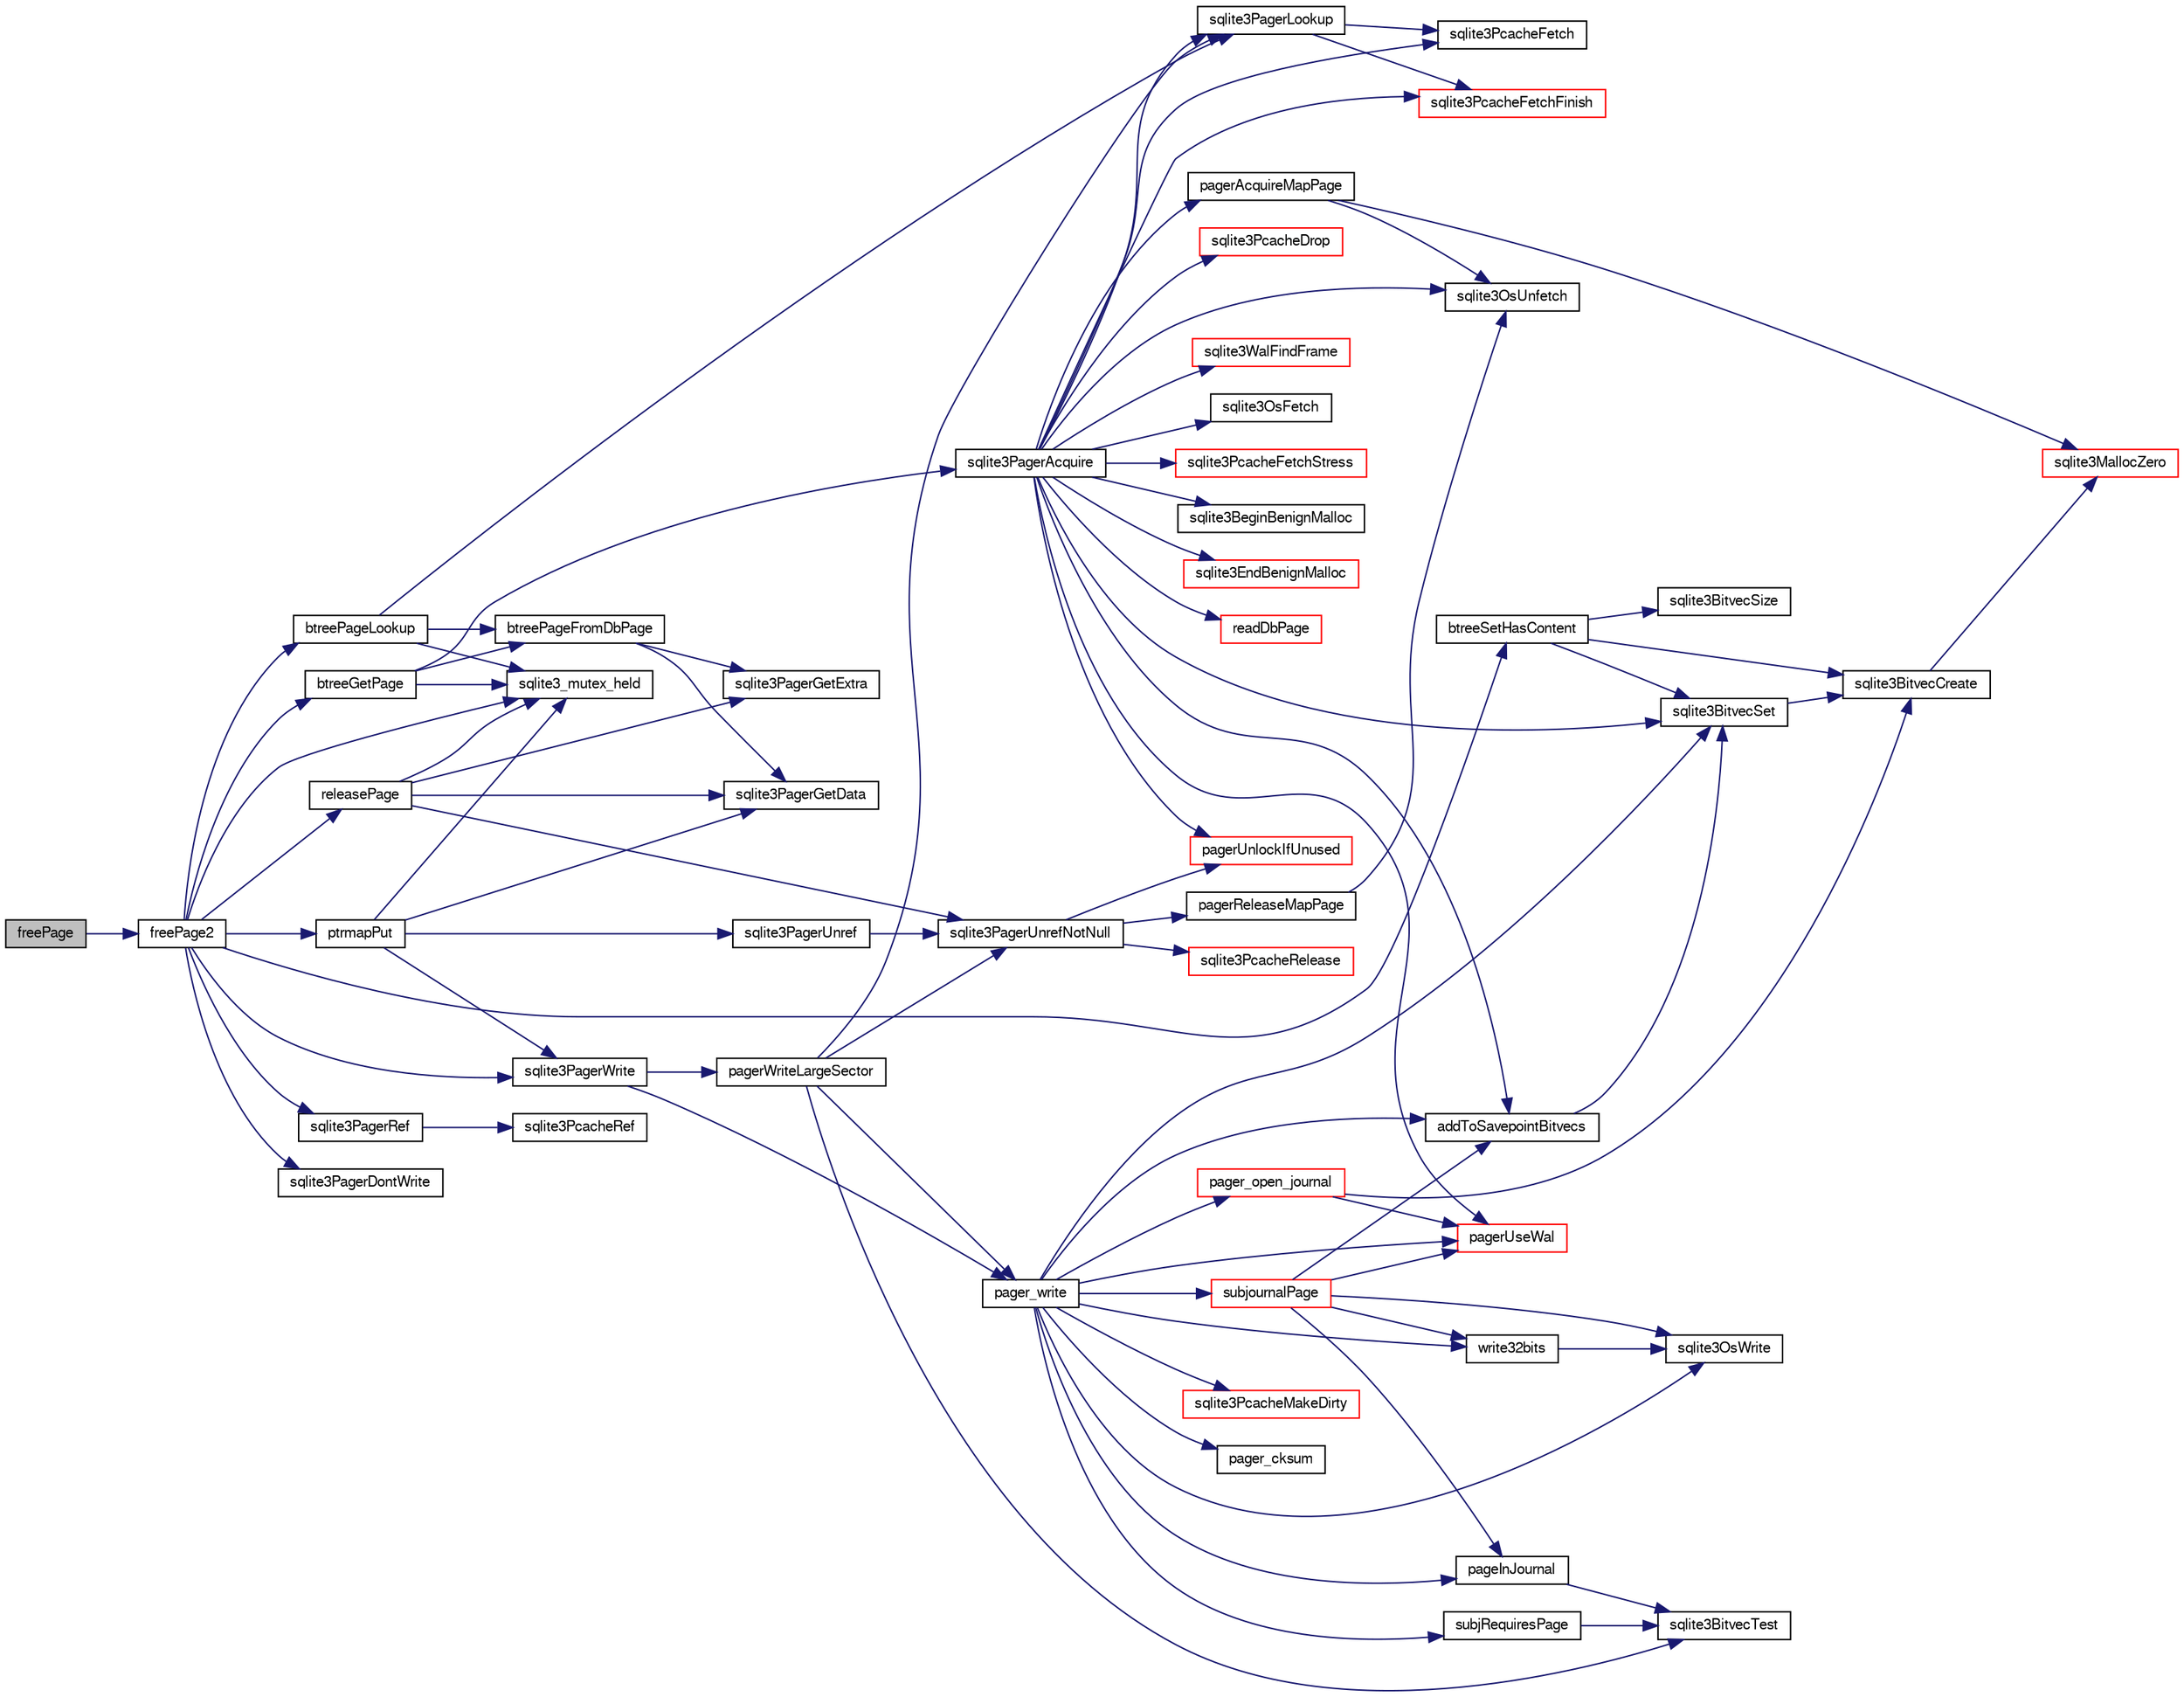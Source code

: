 digraph "freePage"
{
  edge [fontname="FreeSans",fontsize="10",labelfontname="FreeSans",labelfontsize="10"];
  node [fontname="FreeSans",fontsize="10",shape=record];
  rankdir="LR";
  Node120204 [label="freePage",height=0.2,width=0.4,color="black", fillcolor="grey75", style="filled", fontcolor="black"];
  Node120204 -> Node120205 [color="midnightblue",fontsize="10",style="solid",fontname="FreeSans"];
  Node120205 [label="freePage2",height=0.2,width=0.4,color="black", fillcolor="white", style="filled",URL="$sqlite3_8c.html#a625a2c2bdaf95cdb3a7cb945201f7efb"];
  Node120205 -> Node120206 [color="midnightblue",fontsize="10",style="solid",fontname="FreeSans"];
  Node120206 [label="sqlite3_mutex_held",height=0.2,width=0.4,color="black", fillcolor="white", style="filled",URL="$sqlite3_8c.html#acf77da68932b6bc163c5e68547ecc3e7"];
  Node120205 -> Node120207 [color="midnightblue",fontsize="10",style="solid",fontname="FreeSans"];
  Node120207 [label="sqlite3PagerRef",height=0.2,width=0.4,color="black", fillcolor="white", style="filled",URL="$sqlite3_8c.html#a7be91204280374e8f7132f371b4439ab"];
  Node120207 -> Node120208 [color="midnightblue",fontsize="10",style="solid",fontname="FreeSans"];
  Node120208 [label="sqlite3PcacheRef",height=0.2,width=0.4,color="black", fillcolor="white", style="filled",URL="$sqlite3_8c.html#a45716bc3d922bccb6d95e16e1ab828ec"];
  Node120205 -> Node120209 [color="midnightblue",fontsize="10",style="solid",fontname="FreeSans"];
  Node120209 [label="btreePageLookup",height=0.2,width=0.4,color="black", fillcolor="white", style="filled",URL="$sqlite3_8c.html#aae4e59cf09dae89f6e28511a5ac35527"];
  Node120209 -> Node120206 [color="midnightblue",fontsize="10",style="solid",fontname="FreeSans"];
  Node120209 -> Node120210 [color="midnightblue",fontsize="10",style="solid",fontname="FreeSans"];
  Node120210 [label="sqlite3PagerLookup",height=0.2,width=0.4,color="black", fillcolor="white", style="filled",URL="$sqlite3_8c.html#a1252ec03814f64eed236cfb21094cafd"];
  Node120210 -> Node120211 [color="midnightblue",fontsize="10",style="solid",fontname="FreeSans"];
  Node120211 [label="sqlite3PcacheFetch",height=0.2,width=0.4,color="black", fillcolor="white", style="filled",URL="$sqlite3_8c.html#a51a10151c5ec2c1c9e6fd615e95a3450"];
  Node120210 -> Node120212 [color="midnightblue",fontsize="10",style="solid",fontname="FreeSans"];
  Node120212 [label="sqlite3PcacheFetchFinish",height=0.2,width=0.4,color="red", fillcolor="white", style="filled",URL="$sqlite3_8c.html#a21f330cb082d63a111f64257e823a4b1"];
  Node120209 -> Node120214 [color="midnightblue",fontsize="10",style="solid",fontname="FreeSans"];
  Node120214 [label="btreePageFromDbPage",height=0.2,width=0.4,color="black", fillcolor="white", style="filled",URL="$sqlite3_8c.html#a148c0bf09d4ef14a49e0e7a2c0506c80"];
  Node120214 -> Node120215 [color="midnightblue",fontsize="10",style="solid",fontname="FreeSans"];
  Node120215 [label="sqlite3PagerGetExtra",height=0.2,width=0.4,color="black", fillcolor="white", style="filled",URL="$sqlite3_8c.html#a48e879a6d20f06f27390973ab8d59bd7"];
  Node120214 -> Node120216 [color="midnightblue",fontsize="10",style="solid",fontname="FreeSans"];
  Node120216 [label="sqlite3PagerGetData",height=0.2,width=0.4,color="black", fillcolor="white", style="filled",URL="$sqlite3_8c.html#a9dd340e56fb4b7fad4df339595b8d8a2"];
  Node120205 -> Node120217 [color="midnightblue",fontsize="10",style="solid",fontname="FreeSans"];
  Node120217 [label="sqlite3PagerWrite",height=0.2,width=0.4,color="black", fillcolor="white", style="filled",URL="$sqlite3_8c.html#ad4b8aee028ee99575b0748b299e04ed0"];
  Node120217 -> Node120218 [color="midnightblue",fontsize="10",style="solid",fontname="FreeSans"];
  Node120218 [label="pagerWriteLargeSector",height=0.2,width=0.4,color="black", fillcolor="white", style="filled",URL="$sqlite3_8c.html#a06334f0cc1c2dc95ffe29c2359928b92"];
  Node120218 -> Node120219 [color="midnightblue",fontsize="10",style="solid",fontname="FreeSans"];
  Node120219 [label="sqlite3BitvecTest",height=0.2,width=0.4,color="black", fillcolor="white", style="filled",URL="$sqlite3_8c.html#ab08693a5ff8d1b759eb50dc307ee910f"];
  Node120218 -> Node120220 [color="midnightblue",fontsize="10",style="solid",fontname="FreeSans"];
  Node120220 [label="pager_write",height=0.2,width=0.4,color="black", fillcolor="white", style="filled",URL="$sqlite3_8c.html#aa5dbf1a9dcccf0aa140b04b81325517f"];
  Node120220 -> Node120221 [color="midnightblue",fontsize="10",style="solid",fontname="FreeSans"];
  Node120221 [label="pager_open_journal",height=0.2,width=0.4,color="red", fillcolor="white", style="filled",URL="$sqlite3_8c.html#a9a5224f8941dc99ce19bb0eb24766d00"];
  Node120221 -> Node120222 [color="midnightblue",fontsize="10",style="solid",fontname="FreeSans"];
  Node120222 [label="pagerUseWal",height=0.2,width=0.4,color="red", fillcolor="white", style="filled",URL="$sqlite3_8c.html#a31def80bfe1de9284d635ba190a5eb68"];
  Node120221 -> Node120505 [color="midnightblue",fontsize="10",style="solid",fontname="FreeSans"];
  Node120505 [label="sqlite3BitvecCreate",height=0.2,width=0.4,color="black", fillcolor="white", style="filled",URL="$sqlite3_8c.html#a0a60c2422cf28790767f5bc7598514ee"];
  Node120505 -> Node120257 [color="midnightblue",fontsize="10",style="solid",fontname="FreeSans"];
  Node120257 [label="sqlite3MallocZero",height=0.2,width=0.4,color="red", fillcolor="white", style="filled",URL="$sqlite3_8c.html#ab3e07a30b9b5471f9f5e8f9cb7229934"];
  Node120220 -> Node120516 [color="midnightblue",fontsize="10",style="solid",fontname="FreeSans"];
  Node120516 [label="sqlite3PcacheMakeDirty",height=0.2,width=0.4,color="red", fillcolor="white", style="filled",URL="$sqlite3_8c.html#ab2add4c541df2d0b57a993930ee18a3a"];
  Node120220 -> Node120518 [color="midnightblue",fontsize="10",style="solid",fontname="FreeSans"];
  Node120518 [label="pageInJournal",height=0.2,width=0.4,color="black", fillcolor="white", style="filled",URL="$sqlite3_8c.html#a07fb7c067274e7abc0a9ea2d3ffed616"];
  Node120518 -> Node120219 [color="midnightblue",fontsize="10",style="solid",fontname="FreeSans"];
  Node120220 -> Node120519 [color="midnightblue",fontsize="10",style="solid",fontname="FreeSans"];
  Node120519 [label="subjRequiresPage",height=0.2,width=0.4,color="black", fillcolor="white", style="filled",URL="$sqlite3_8c.html#a8c8d460aa8cc7cb907b2e04844aaba86"];
  Node120519 -> Node120219 [color="midnightblue",fontsize="10",style="solid",fontname="FreeSans"];
  Node120220 -> Node120222 [color="midnightblue",fontsize="10",style="solid",fontname="FreeSans"];
  Node120220 -> Node120520 [color="midnightblue",fontsize="10",style="solid",fontname="FreeSans"];
  Node120520 [label="pager_cksum",height=0.2,width=0.4,color="black", fillcolor="white", style="filled",URL="$sqlite3_8c.html#aabee8392d616aa1523fd6521cd2eb2b2"];
  Node120220 -> Node120521 [color="midnightblue",fontsize="10",style="solid",fontname="FreeSans"];
  Node120521 [label="write32bits",height=0.2,width=0.4,color="black", fillcolor="white", style="filled",URL="$sqlite3_8c.html#a5db7813c01a178a634f0dcd6e7766ed6"];
  Node120521 -> Node120514 [color="midnightblue",fontsize="10",style="solid",fontname="FreeSans"];
  Node120514 [label="sqlite3OsWrite",height=0.2,width=0.4,color="black", fillcolor="white", style="filled",URL="$sqlite3_8c.html#a1eea7ec327af84c05b4dd4cc075a537f"];
  Node120220 -> Node120514 [color="midnightblue",fontsize="10",style="solid",fontname="FreeSans"];
  Node120220 -> Node120522 [color="midnightblue",fontsize="10",style="solid",fontname="FreeSans"];
  Node120522 [label="sqlite3BitvecSet",height=0.2,width=0.4,color="black", fillcolor="white", style="filled",URL="$sqlite3_8c.html#a1f3c6d64d5d889e451d6725b1eb458be"];
  Node120522 -> Node120505 [color="midnightblue",fontsize="10",style="solid",fontname="FreeSans"];
  Node120220 -> Node120523 [color="midnightblue",fontsize="10",style="solid",fontname="FreeSans"];
  Node120523 [label="addToSavepointBitvecs",height=0.2,width=0.4,color="black", fillcolor="white", style="filled",URL="$sqlite3_8c.html#aa2e9bb02bb6975d83ec875f0792792f0"];
  Node120523 -> Node120522 [color="midnightblue",fontsize="10",style="solid",fontname="FreeSans"];
  Node120220 -> Node120524 [color="midnightblue",fontsize="10",style="solid",fontname="FreeSans"];
  Node120524 [label="subjournalPage",height=0.2,width=0.4,color="red", fillcolor="white", style="filled",URL="$sqlite3_8c.html#a836f5a13ba09ee3f118ebe73b58591c4"];
  Node120524 -> Node120222 [color="midnightblue",fontsize="10",style="solid",fontname="FreeSans"];
  Node120524 -> Node120518 [color="midnightblue",fontsize="10",style="solid",fontname="FreeSans"];
  Node120524 -> Node120521 [color="midnightblue",fontsize="10",style="solid",fontname="FreeSans"];
  Node120524 -> Node120514 [color="midnightblue",fontsize="10",style="solid",fontname="FreeSans"];
  Node120524 -> Node120523 [color="midnightblue",fontsize="10",style="solid",fontname="FreeSans"];
  Node120218 -> Node120527 [color="midnightblue",fontsize="10",style="solid",fontname="FreeSans"];
  Node120527 [label="sqlite3PagerUnrefNotNull",height=0.2,width=0.4,color="black", fillcolor="white", style="filled",URL="$sqlite3_8c.html#a4b314f96f09f5c68c94672e420e31ab9"];
  Node120527 -> Node120528 [color="midnightblue",fontsize="10",style="solid",fontname="FreeSans"];
  Node120528 [label="pagerReleaseMapPage",height=0.2,width=0.4,color="black", fillcolor="white", style="filled",URL="$sqlite3_8c.html#aefa288f9febba49488ab634f8b0d5f6d"];
  Node120528 -> Node120529 [color="midnightblue",fontsize="10",style="solid",fontname="FreeSans"];
  Node120529 [label="sqlite3OsUnfetch",height=0.2,width=0.4,color="black", fillcolor="white", style="filled",URL="$sqlite3_8c.html#abc0da72cb8b8989cf8708b572fe5fef4"];
  Node120527 -> Node120530 [color="midnightblue",fontsize="10",style="solid",fontname="FreeSans"];
  Node120530 [label="sqlite3PcacheRelease",height=0.2,width=0.4,color="red", fillcolor="white", style="filled",URL="$sqlite3_8c.html#ad07fc7a8130ad1e77861f345084b1b83"];
  Node120527 -> Node120532 [color="midnightblue",fontsize="10",style="solid",fontname="FreeSans"];
  Node120532 [label="pagerUnlockIfUnused",height=0.2,width=0.4,color="red", fillcolor="white", style="filled",URL="$sqlite3_8c.html#abf547f4276efb6f10262f7fde1e4d065"];
  Node120218 -> Node120210 [color="midnightblue",fontsize="10",style="solid",fontname="FreeSans"];
  Node120217 -> Node120220 [color="midnightblue",fontsize="10",style="solid",fontname="FreeSans"];
  Node120205 -> Node120626 [color="midnightblue",fontsize="10",style="solid",fontname="FreeSans"];
  Node120626 [label="btreeGetPage",height=0.2,width=0.4,color="black", fillcolor="white", style="filled",URL="$sqlite3_8c.html#ac59679e30ceb0190614fbd19a7feb6de"];
  Node120626 -> Node120206 [color="midnightblue",fontsize="10",style="solid",fontname="FreeSans"];
  Node120626 -> Node120594 [color="midnightblue",fontsize="10",style="solid",fontname="FreeSans"];
  Node120594 [label="sqlite3PagerAcquire",height=0.2,width=0.4,color="black", fillcolor="white", style="filled",URL="$sqlite3_8c.html#a22a53daafd2bd778cda390312651f994"];
  Node120594 -> Node120222 [color="midnightblue",fontsize="10",style="solid",fontname="FreeSans"];
  Node120594 -> Node120554 [color="midnightblue",fontsize="10",style="solid",fontname="FreeSans"];
  Node120554 [label="sqlite3WalFindFrame",height=0.2,width=0.4,color="red", fillcolor="white", style="filled",URL="$sqlite3_8c.html#a70d73def3adcc264f500a63178742708"];
  Node120594 -> Node120548 [color="midnightblue",fontsize="10",style="solid",fontname="FreeSans"];
  Node120548 [label="sqlite3OsFetch",height=0.2,width=0.4,color="black", fillcolor="white", style="filled",URL="$sqlite3_8c.html#ab5b9137b375d5d8a8c216a644056cba7"];
  Node120594 -> Node120210 [color="midnightblue",fontsize="10",style="solid",fontname="FreeSans"];
  Node120594 -> Node120595 [color="midnightblue",fontsize="10",style="solid",fontname="FreeSans"];
  Node120595 [label="pagerAcquireMapPage",height=0.2,width=0.4,color="black", fillcolor="white", style="filled",URL="$sqlite3_8c.html#affc12640bbd7572ae41f1943f3b8bb3b"];
  Node120595 -> Node120257 [color="midnightblue",fontsize="10",style="solid",fontname="FreeSans"];
  Node120595 -> Node120529 [color="midnightblue",fontsize="10",style="solid",fontname="FreeSans"];
  Node120594 -> Node120529 [color="midnightblue",fontsize="10",style="solid",fontname="FreeSans"];
  Node120594 -> Node120211 [color="midnightblue",fontsize="10",style="solid",fontname="FreeSans"];
  Node120594 -> Node120596 [color="midnightblue",fontsize="10",style="solid",fontname="FreeSans"];
  Node120596 [label="sqlite3PcacheFetchStress",height=0.2,width=0.4,color="red", fillcolor="white", style="filled",URL="$sqlite3_8c.html#a83644ab4d77e1649ae5336b659edb351"];
  Node120594 -> Node120212 [color="midnightblue",fontsize="10",style="solid",fontname="FreeSans"];
  Node120594 -> Node120298 [color="midnightblue",fontsize="10",style="solid",fontname="FreeSans"];
  Node120298 [label="sqlite3BeginBenignMalloc",height=0.2,width=0.4,color="black", fillcolor="white", style="filled",URL="$sqlite3_8c.html#a3344c0e2b1b6df701a1cb326602fac14"];
  Node120594 -> Node120522 [color="midnightblue",fontsize="10",style="solid",fontname="FreeSans"];
  Node120594 -> Node120523 [color="midnightblue",fontsize="10",style="solid",fontname="FreeSans"];
  Node120594 -> Node120299 [color="midnightblue",fontsize="10",style="solid",fontname="FreeSans"];
  Node120299 [label="sqlite3EndBenignMalloc",height=0.2,width=0.4,color="red", fillcolor="white", style="filled",URL="$sqlite3_8c.html#a4582127cc64d483dc66c7acf9d8d8fbb"];
  Node120594 -> Node120555 [color="midnightblue",fontsize="10",style="solid",fontname="FreeSans"];
  Node120555 [label="readDbPage",height=0.2,width=0.4,color="red", fillcolor="white", style="filled",URL="$sqlite3_8c.html#a1c4cca64dd97dda37d9be9cac94941a0"];
  Node120594 -> Node120553 [color="midnightblue",fontsize="10",style="solid",fontname="FreeSans"];
  Node120553 [label="sqlite3PcacheDrop",height=0.2,width=0.4,color="red", fillcolor="white", style="filled",URL="$sqlite3_8c.html#a78667811e7a2a7e75117cd6ec9cf6486"];
  Node120594 -> Node120532 [color="midnightblue",fontsize="10",style="solid",fontname="FreeSans"];
  Node120626 -> Node120214 [color="midnightblue",fontsize="10",style="solid",fontname="FreeSans"];
  Node120205 -> Node120627 [color="midnightblue",fontsize="10",style="solid",fontname="FreeSans"];
  Node120627 [label="ptrmapPut",height=0.2,width=0.4,color="black", fillcolor="white", style="filled",URL="$sqlite3_8c.html#ac16fbe55892f29324ac5d09957374ed0"];
  Node120627 -> Node120206 [color="midnightblue",fontsize="10",style="solid",fontname="FreeSans"];
  Node120627 -> Node120216 [color="midnightblue",fontsize="10",style="solid",fontname="FreeSans"];
  Node120627 -> Node120217 [color="midnightblue",fontsize="10",style="solid",fontname="FreeSans"];
  Node120627 -> Node120593 [color="midnightblue",fontsize="10",style="solid",fontname="FreeSans"];
  Node120593 [label="sqlite3PagerUnref",height=0.2,width=0.4,color="black", fillcolor="white", style="filled",URL="$sqlite3_8c.html#aa9d040b7f24a8a5d99bf96863b52cd15"];
  Node120593 -> Node120527 [color="midnightblue",fontsize="10",style="solid",fontname="FreeSans"];
  Node120205 -> Node120628 [color="midnightblue",fontsize="10",style="solid",fontname="FreeSans"];
  Node120628 [label="sqlite3PagerDontWrite",height=0.2,width=0.4,color="black", fillcolor="white", style="filled",URL="$sqlite3_8c.html#a0c96c40f2bd82e147de51701b33afd85"];
  Node120205 -> Node120629 [color="midnightblue",fontsize="10",style="solid",fontname="FreeSans"];
  Node120629 [label="btreeSetHasContent",height=0.2,width=0.4,color="black", fillcolor="white", style="filled",URL="$sqlite3_8c.html#a9c32f4ce75d2c55cea30118702e7141c"];
  Node120629 -> Node120505 [color="midnightblue",fontsize="10",style="solid",fontname="FreeSans"];
  Node120629 -> Node120630 [color="midnightblue",fontsize="10",style="solid",fontname="FreeSans"];
  Node120630 [label="sqlite3BitvecSize",height=0.2,width=0.4,color="black", fillcolor="white", style="filled",URL="$sqlite3_8c.html#a7560bae9996565b0d984916bb0a4b448"];
  Node120629 -> Node120522 [color="midnightblue",fontsize="10",style="solid",fontname="FreeSans"];
  Node120205 -> Node120631 [color="midnightblue",fontsize="10",style="solid",fontname="FreeSans"];
  Node120631 [label="releasePage",height=0.2,width=0.4,color="black", fillcolor="white", style="filled",URL="$sqlite3_8c.html#a92c6fb14f9bcf117440c35116c26d6c4"];
  Node120631 -> Node120215 [color="midnightblue",fontsize="10",style="solid",fontname="FreeSans"];
  Node120631 -> Node120216 [color="midnightblue",fontsize="10",style="solid",fontname="FreeSans"];
  Node120631 -> Node120206 [color="midnightblue",fontsize="10",style="solid",fontname="FreeSans"];
  Node120631 -> Node120527 [color="midnightblue",fontsize="10",style="solid",fontname="FreeSans"];
}
